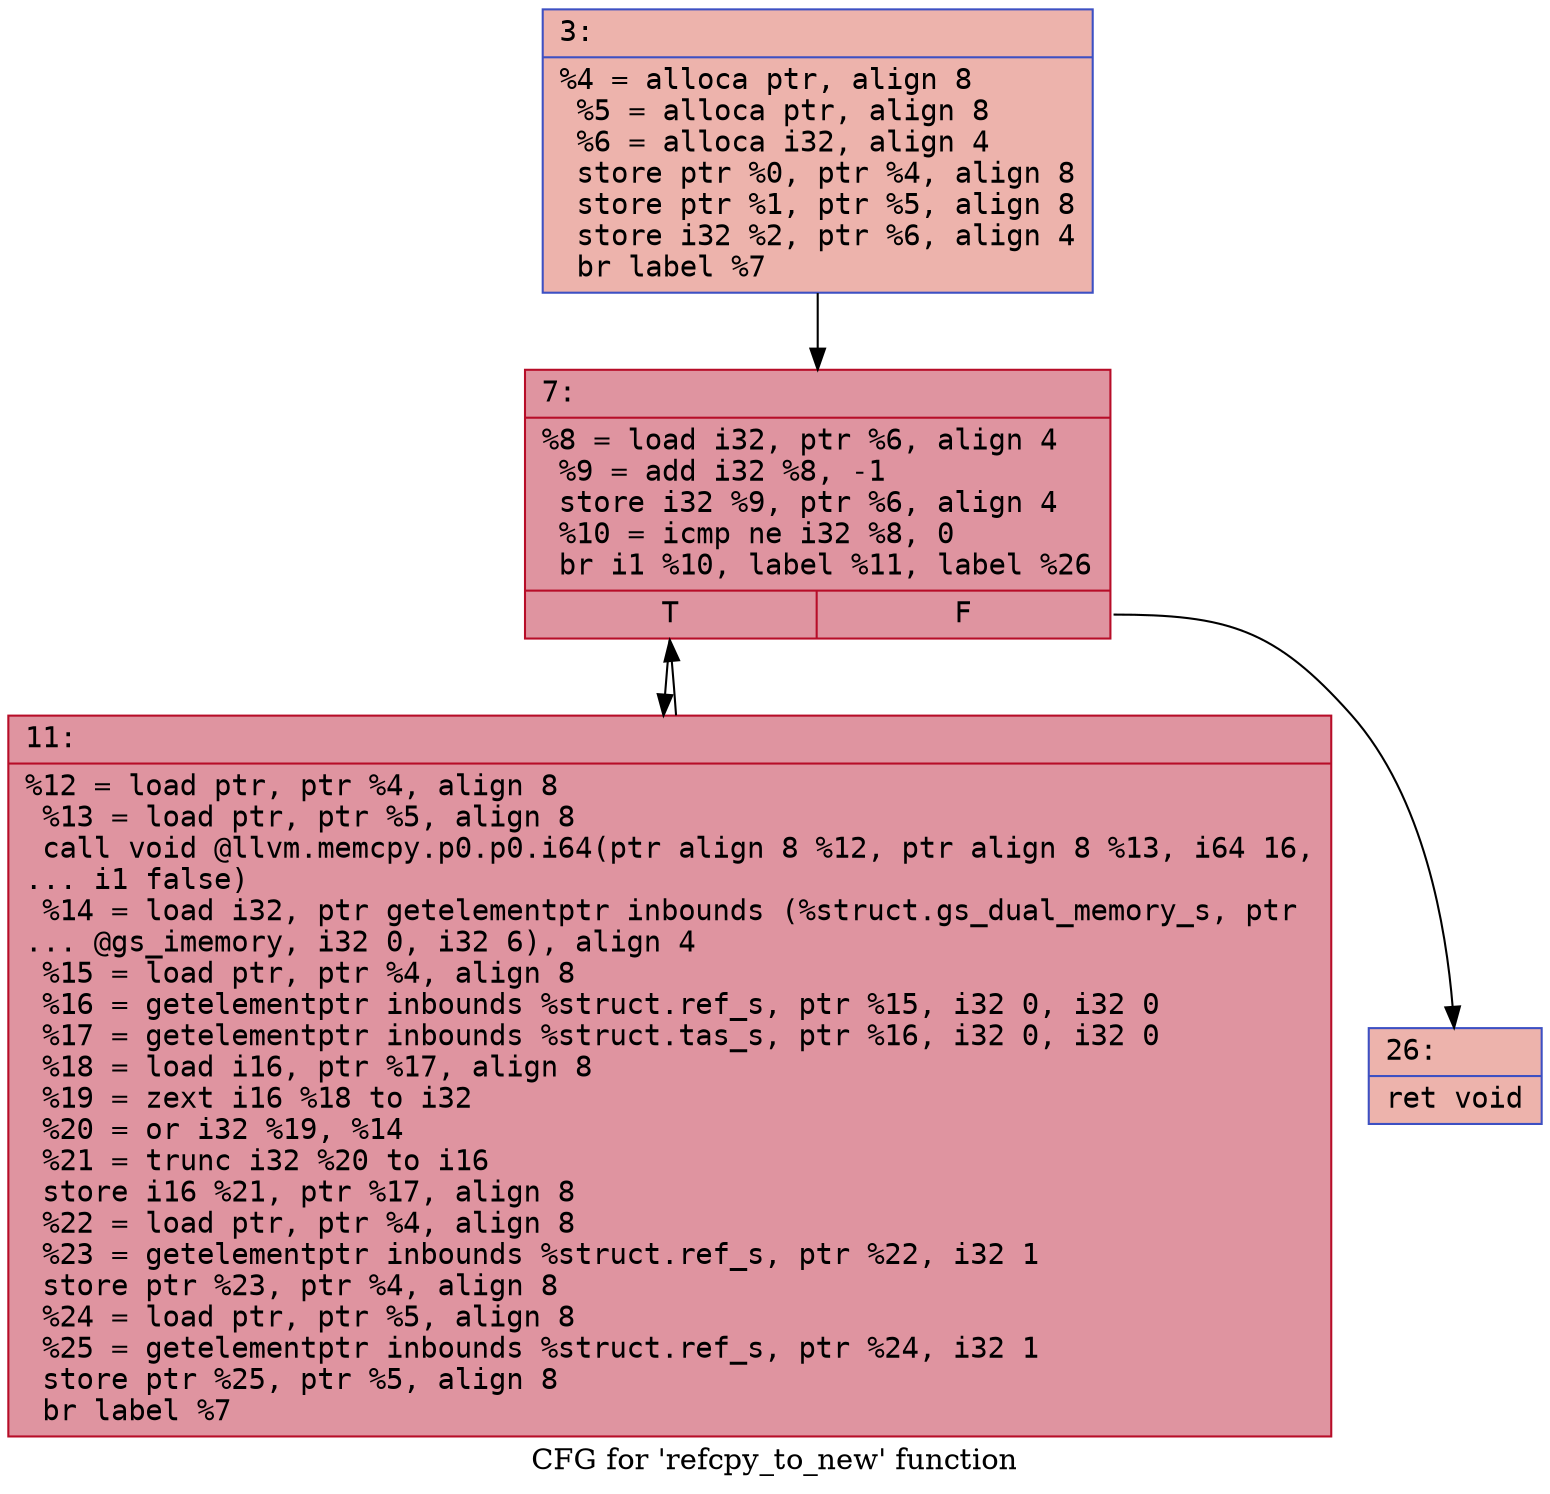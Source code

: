 digraph "CFG for 'refcpy_to_new' function" {
	label="CFG for 'refcpy_to_new' function";

	Node0x600003592c60 [shape=record,color="#3d50c3ff", style=filled, fillcolor="#d6524470" fontname="Courier",label="{3:\l|  %4 = alloca ptr, align 8\l  %5 = alloca ptr, align 8\l  %6 = alloca i32, align 4\l  store ptr %0, ptr %4, align 8\l  store ptr %1, ptr %5, align 8\l  store i32 %2, ptr %6, align 4\l  br label %7\l}"];
	Node0x600003592c60 -> Node0x600003592cb0[tooltip="3 -> 7\nProbability 100.00%" ];
	Node0x600003592cb0 [shape=record,color="#b70d28ff", style=filled, fillcolor="#b70d2870" fontname="Courier",label="{7:\l|  %8 = load i32, ptr %6, align 4\l  %9 = add i32 %8, -1\l  store i32 %9, ptr %6, align 4\l  %10 = icmp ne i32 %8, 0\l  br i1 %10, label %11, label %26\l|{<s0>T|<s1>F}}"];
	Node0x600003592cb0:s0 -> Node0x600003592d00[tooltip="7 -> 11\nProbability 96.88%" ];
	Node0x600003592cb0:s1 -> Node0x600003592d50[tooltip="7 -> 26\nProbability 3.12%" ];
	Node0x600003592d00 [shape=record,color="#b70d28ff", style=filled, fillcolor="#b70d2870" fontname="Courier",label="{11:\l|  %12 = load ptr, ptr %4, align 8\l  %13 = load ptr, ptr %5, align 8\l  call void @llvm.memcpy.p0.p0.i64(ptr align 8 %12, ptr align 8 %13, i64 16,\l... i1 false)\l  %14 = load i32, ptr getelementptr inbounds (%struct.gs_dual_memory_s, ptr\l... @gs_imemory, i32 0, i32 6), align 4\l  %15 = load ptr, ptr %4, align 8\l  %16 = getelementptr inbounds %struct.ref_s, ptr %15, i32 0, i32 0\l  %17 = getelementptr inbounds %struct.tas_s, ptr %16, i32 0, i32 0\l  %18 = load i16, ptr %17, align 8\l  %19 = zext i16 %18 to i32\l  %20 = or i32 %19, %14\l  %21 = trunc i32 %20 to i16\l  store i16 %21, ptr %17, align 8\l  %22 = load ptr, ptr %4, align 8\l  %23 = getelementptr inbounds %struct.ref_s, ptr %22, i32 1\l  store ptr %23, ptr %4, align 8\l  %24 = load ptr, ptr %5, align 8\l  %25 = getelementptr inbounds %struct.ref_s, ptr %24, i32 1\l  store ptr %25, ptr %5, align 8\l  br label %7\l}"];
	Node0x600003592d00 -> Node0x600003592cb0[tooltip="11 -> 7\nProbability 100.00%" ];
	Node0x600003592d50 [shape=record,color="#3d50c3ff", style=filled, fillcolor="#d6524470" fontname="Courier",label="{26:\l|  ret void\l}"];
}
